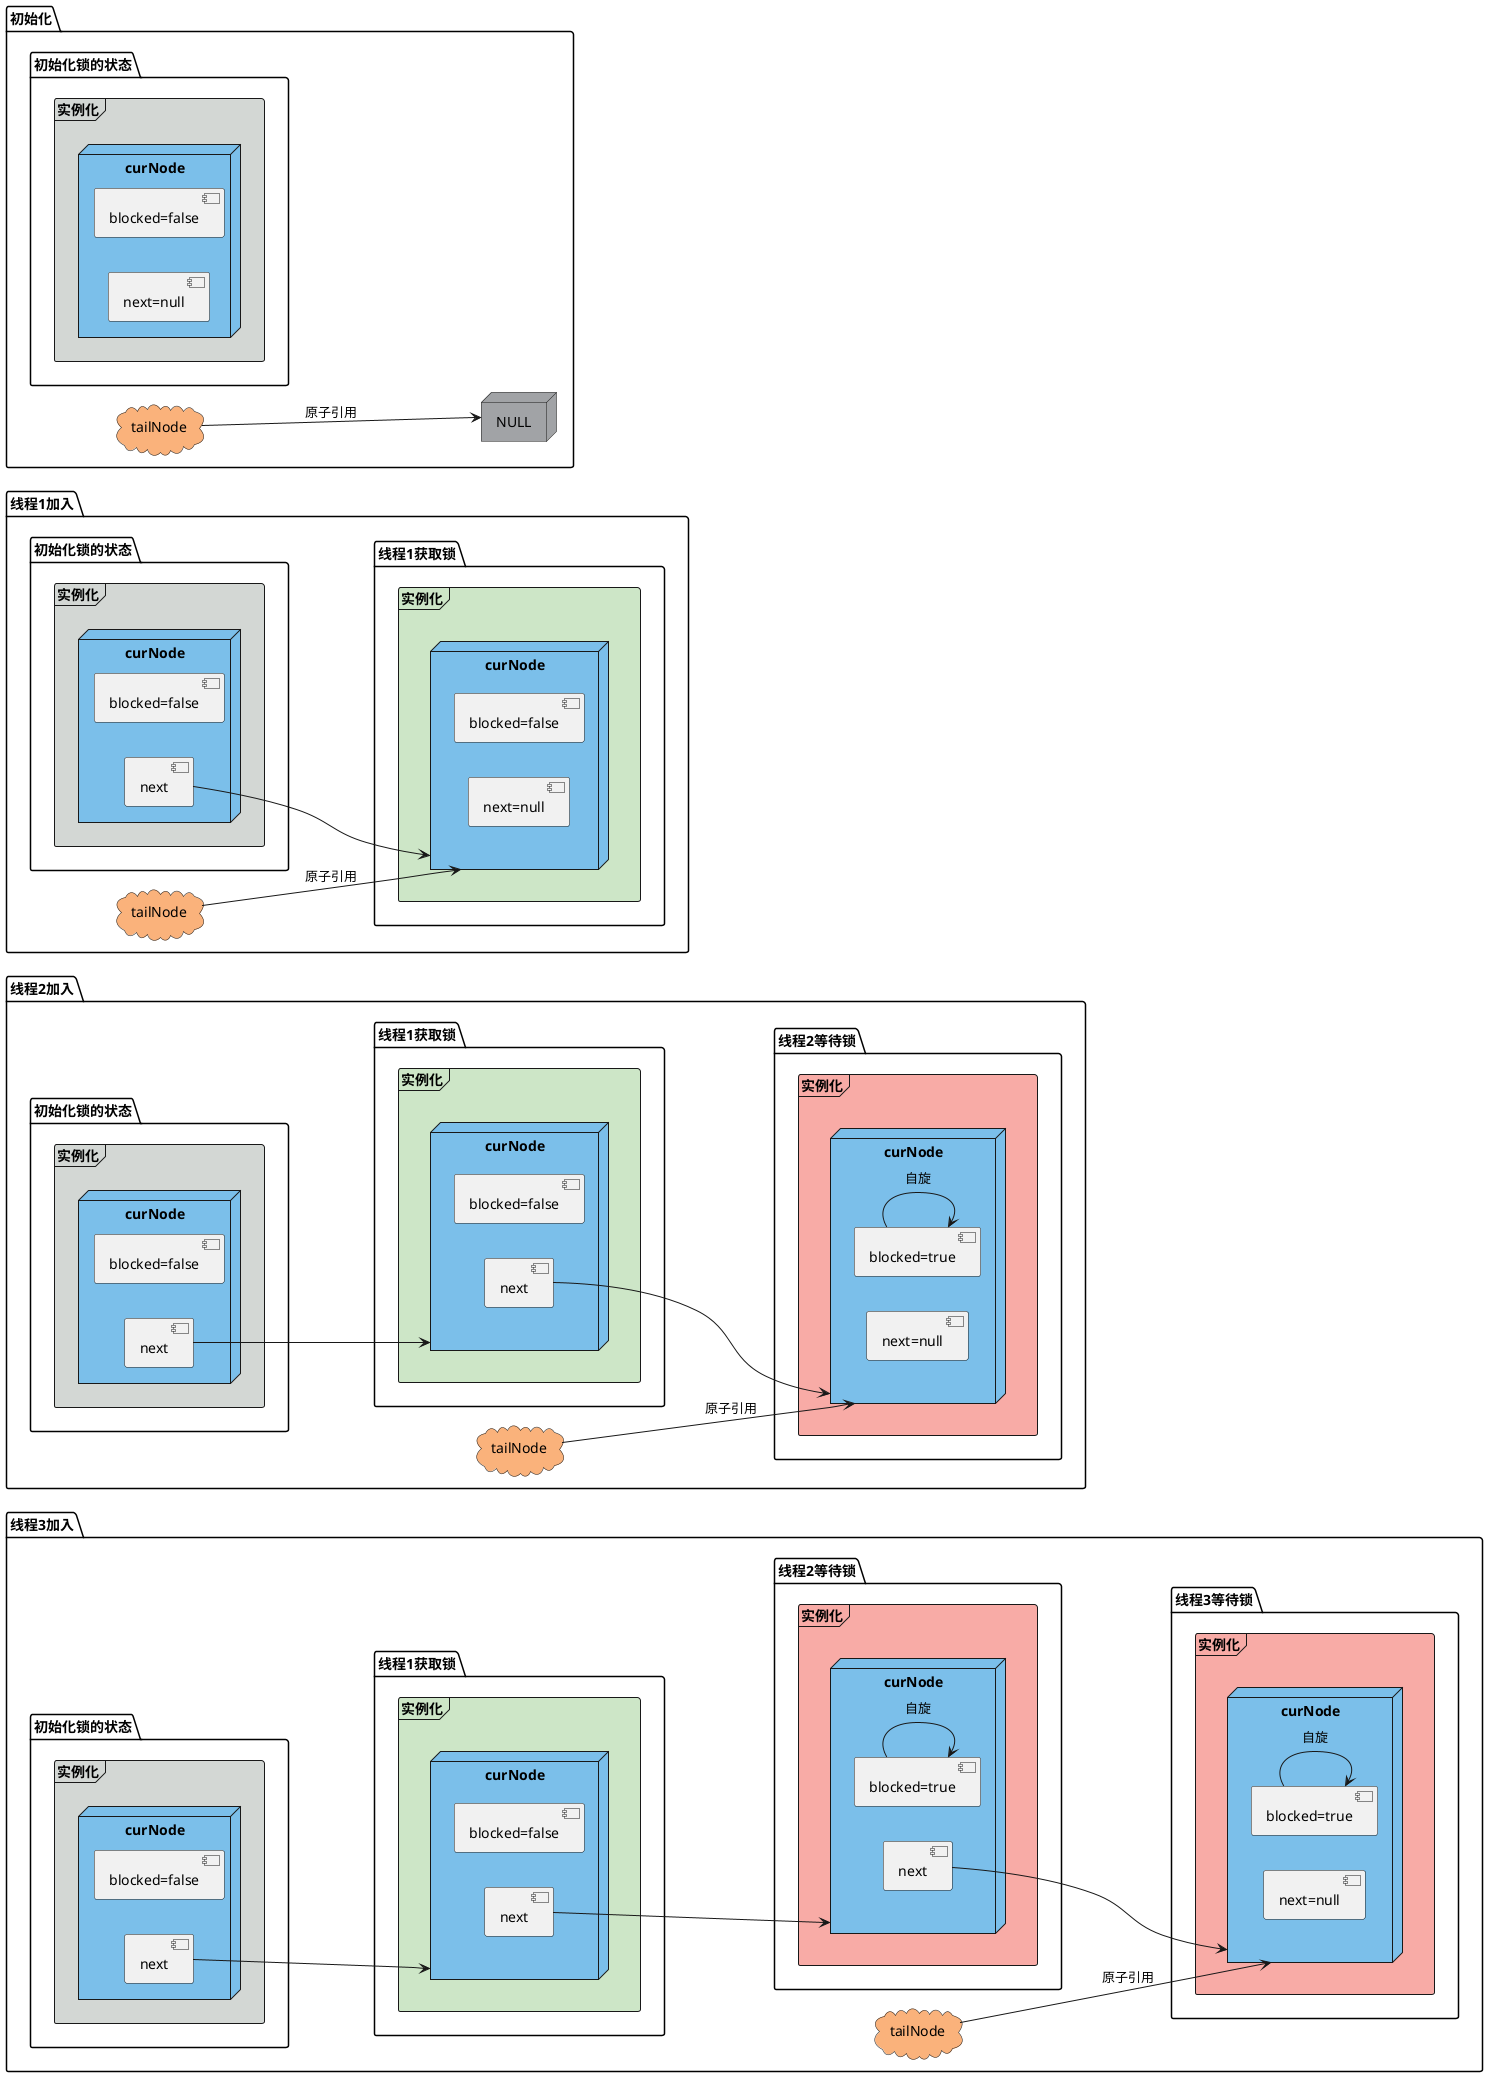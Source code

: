 @startuml
'https://plantuml.com/component-diagram
left to right direction

'线程3加入阶段
package "线程3加入" {
cloud "tailNode" as tailNode-3 #fab27b {
}
package "线程3等待锁" as W2-T-3 {
  frame "实例化" as W2-O-3  #f8aba6 {
    node "curNode" as W2-curNode-3 #7bbfea {
        [blocked=true] as blocked9
        [next=null] as next9
    }
  }
}
package "线程2等待锁" as W1-T-3 {
  frame "实例化" as W1-O-3  #f8aba6 {
    node "curNode" as W1-curNode-3 #7bbfea {
        [blocked=true] as blocked8
        [next] as next8
    }
  }
}
package "线程1获取锁" as G-T-3 {
  frame "实例化" as G-O-3  #cde6c7 {
    node "curNode" as G-curNode-3 #7bbfea {
        [blocked=false] as blocked7
        [next] as next7
    }
  }
}
package "初始化锁的状态" as T-3 {
  frame "实例化" as O-3  #d3d7d4 {
    node "curNode" as curNode-3 #7bbfea {
        [blocked=false] as blocked6
        [next] as next6
    }
  }
}
[tailNode-3] --> [W2-curNode-3] :原子引用
[next8] --> [W2-curNode-3]
[next7] --> [W1-curNode-3]
[next6] --> [G-curNode-3]
[blocked8] --> [blocked8] :自旋
[blocked9] --> [blocked9] :自旋
}

'线程2加入阶段
package "线程2加入" {
cloud "tailNode" as tailNode-2 #fab27b {
}
package "线程2等待锁" as W-T-2 {
  frame "实例化" as W-O-2  #f8aba6 {
    node "curNode" as W-curNode-2 #7bbfea {
        [blocked=true] as blocked5
        [next=null] as next5
    }
  }
}
package "线程1获取锁" as G-T-2 {
  frame "实例化" as G-O-2  #cde6c7 {
    node "curNode" as G-curNode-2 #7bbfea {
        [blocked=false] as blocked4
        [next] as next4
    }
  }
}
package "初始化锁的状态" as T-2 {
  frame "实例化" as O-2  #d3d7d4 {
    node "curNode" as curNode-2 #7bbfea {
        [blocked=false] as blocked3
        [next] as next3
    }
  }
}
[tailNode-2] --> [W-curNode-2] :原子引用
[next4] --> [W-curNode-2]
[next3] --> [G-curNode-2]
[blocked5] --> [blocked5] :自旋
}

'线程1加入阶段
package "线程1加入" {
cloud "tailNode" as tailNode-1 #fab27b {
}
package "线程1获取锁" as G-T-1 {
  frame "实例化" as G-O-1  #cde6c7 {
    node "curNode" as G-curNode-1 #7bbfea {
        [blocked=false] as blocked2
        [next=null] as next2
    }
  }
}
package "初始化锁的状态" as T-1 {
  frame "实例化" as O-1  #d3d7d4 {
    node "curNode" as curNode-1 #7bbfea {
        [blocked=false] as blocked1
        [next] as next1
    }
  }
}
[tailNode-1] --> [G-curNode-1] :原子引用
[next1] --> [G-curNode-1]
}

'初始化阶段
package "初始化" {
node "NULL" as null-0 #a1a3a6{
}
cloud "tailNode" as tailNode-0 #fab27b {
}
package "初始化锁的状态" as T-0 {
  frame "实例化" as O-0  #d3d7d4 {
    node "curNode" as curNode-0 #7bbfea {
        [blocked=false] as blocked0
        [next=null] as next0
    }
  }
}
[tailNode-0] --> [null-0] :原子引用
}

@enduml